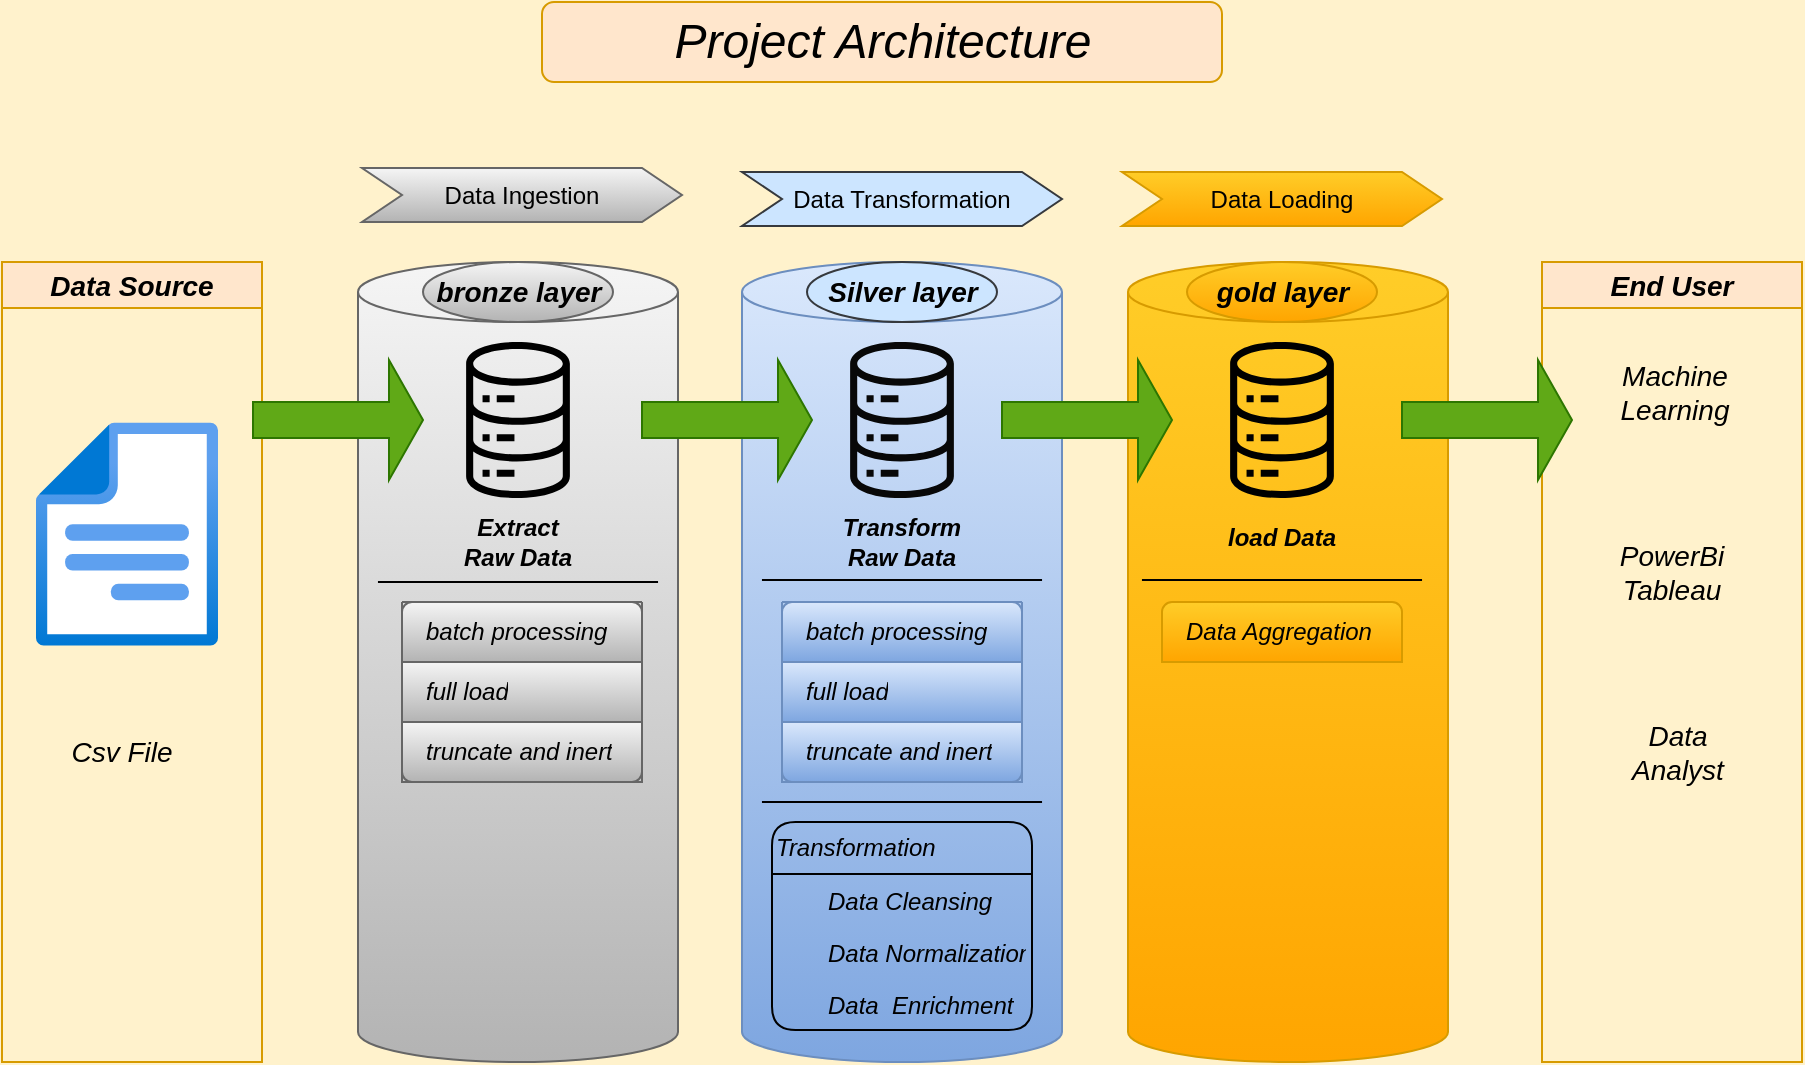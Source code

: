 <mxfile version="26.2.10">
  <diagram name="Page-1" id="0Z1c4rZ1ilnqlhmBuqqS">
    <mxGraphModel dx="1044" dy="535" grid="1" gridSize="10" guides="0" tooltips="1" connect="1" arrows="1" fold="1" page="1" pageScale="1" pageWidth="827" pageHeight="1169" background="#FFF2CC" math="0" shadow="0">
      <root>
        <mxCell id="0" />
        <mxCell id="1" parent="0" />
        <mxCell id="VVKq5X5vDXphcIov5G97-43" value="&lt;font style=&quot;font-size: 14px;&quot;&gt;&lt;i&gt;Data Source&lt;/i&gt;&lt;/font&gt;" style="swimlane;whiteSpace=wrap;html=1;fillColor=#ffe6cc;strokeColor=#d79b00;swimlaneFillColor=none;swimlaneLine=1;" parent="1" vertex="1">
          <mxGeometry x="20" y="160" width="130" height="400" as="geometry" />
        </mxCell>
        <mxCell id="VVKq5X5vDXphcIov5G97-44" value="" style="image;aspect=fixed;html=1;points=[];align=center;fontSize=12;image=img/lib/azure2/general/File.svg;flipV=0;flipH=1;" parent="VVKq5X5vDXphcIov5G97-43" vertex="1">
          <mxGeometry x="17" y="80" width="91" height="112.15" as="geometry" />
        </mxCell>
        <mxCell id="VVKq5X5vDXphcIov5G97-45" value="&lt;font style=&quot;font-size: 14px;&quot;&gt;&lt;i&gt;Csv File&lt;/i&gt;&lt;/font&gt;" style="text;html=1;align=center;verticalAlign=middle;whiteSpace=wrap;rounded=0;" parent="VVKq5X5vDXphcIov5G97-43" vertex="1">
          <mxGeometry x="30" y="230" width="60" height="30" as="geometry" />
        </mxCell>
        <mxCell id="VVKq5X5vDXphcIov5G97-46" value="" style="shape=cylinder3;whiteSpace=wrap;html=1;boundedLbl=1;backgroundOutline=1;size=15;fillColor=#f5f5f5;strokeColor=#666666;gradientColor=#b3b3b3;" parent="1" vertex="1">
          <mxGeometry x="198" y="160" width="160" height="400" as="geometry" />
        </mxCell>
        <mxCell id="VVKq5X5vDXphcIov5G97-47" value="" style="shape=cylinder3;whiteSpace=wrap;html=1;boundedLbl=1;backgroundOutline=1;size=15;fillColor=#dae8fc;gradientColor=#7ea6e0;strokeColor=#6c8ebf;fontStyle=2" parent="1" vertex="1">
          <mxGeometry x="390" y="160" width="160" height="400" as="geometry" />
        </mxCell>
        <mxCell id="VVKq5X5vDXphcIov5G97-48" value="" style="shape=cylinder3;whiteSpace=wrap;html=1;boundedLbl=1;backgroundOutline=1;size=15;labelBackgroundColor=default;fillColor=#ffcd28;gradientColor=#ffa500;strokeColor=#d79b00;" parent="1" vertex="1">
          <mxGeometry x="583" y="160" width="160" height="400" as="geometry" />
        </mxCell>
        <mxCell id="VVKq5X5vDXphcIov5G97-49" value="&lt;i&gt;End User&lt;/i&gt;" style="swimlane;whiteSpace=wrap;html=1;fillColor=#ffe6cc;strokeColor=#d79b00;fontSize=14;" parent="1" vertex="1">
          <mxGeometry x="790" y="160" width="130" height="400" as="geometry" />
        </mxCell>
        <mxCell id="VVKq5X5vDXphcIov5G97-50" value="&lt;i&gt;&lt;font style=&quot;font-size: 14px;&quot;&gt;Data Analyst&lt;/font&gt;&lt;/i&gt;" style="text;html=1;align=center;verticalAlign=middle;whiteSpace=wrap;rounded=0;" parent="VVKq5X5vDXphcIov5G97-49" vertex="1">
          <mxGeometry x="38" y="230" width="60" height="30" as="geometry" />
        </mxCell>
        <mxCell id="VVKq5X5vDXphcIov5G97-51" value="&lt;font style=&quot;font-size: 14px;&quot;&gt;&lt;i&gt;Machine Learning&lt;/i&gt;&lt;/font&gt;" style="text;html=1;align=center;verticalAlign=middle;whiteSpace=wrap;rounded=0;" parent="VVKq5X5vDXphcIov5G97-49" vertex="1">
          <mxGeometry x="34" y="50" width="65" height="30" as="geometry" />
        </mxCell>
        <mxCell id="VVKq5X5vDXphcIov5G97-52" value="&lt;font style=&quot;font-size: 14px;&quot;&gt;&lt;i&gt;PowerBi&lt;/i&gt;&lt;/font&gt;&lt;div&gt;&lt;font style=&quot;font-size: 14px;&quot;&gt;&lt;i&gt;Tableau&lt;/i&gt;&lt;/font&gt;&lt;/div&gt;" style="text;html=1;align=center;verticalAlign=middle;whiteSpace=wrap;rounded=0;" parent="VVKq5X5vDXphcIov5G97-49" vertex="1">
          <mxGeometry x="35" y="140" width="60" height="30" as="geometry" />
        </mxCell>
        <mxCell id="VVKq5X5vDXphcIov5G97-53" value="" style="shape=image;html=1;verticalAlign=top;verticalLabelPosition=bottom;labelBackgroundColor=#ffffff;imageAspect=0;aspect=fixed;image=https://cdn4.iconfinder.com/data/icons/success-filloutline/64/chart-analysis-analytics-data_analytics-pie_1-128.png;" parent="VVKq5X5vDXphcIov5G97-49" vertex="1">
          <mxGeometry x="50" y="270" width="40" height="40" as="geometry" />
        </mxCell>
        <mxCell id="VVKq5X5vDXphcIov5G97-54" value="" style="outlineConnect=0;gradientColor=#b3b3b3;fillColor=light-dark(#080808, #ededed);strokeColor=#666666;dashed=0;verticalLabelPosition=bottom;verticalAlign=top;align=center;html=1;fontSize=12;fontStyle=0;aspect=fixed;pointerEvents=1;shape=mxgraph.aws4.iot_analytics_data_store;" parent="1" vertex="1">
          <mxGeometry x="251" y="200" width="54" height="78" as="geometry" />
        </mxCell>
        <mxCell id="VVKq5X5vDXphcIov5G97-55" value="" style="outlineConnect=0;gradientColor=#ffa500;fillColor=light-dark(#080808, #ededed);strokeColor=#d79b00;dashed=0;verticalLabelPosition=bottom;verticalAlign=top;align=center;html=1;fontSize=12;fontStyle=0;pointerEvents=1;shape=mxgraph.aws4.iot_analytics_data_store;aspect=fixed;" parent="1" vertex="1">
          <mxGeometry x="633" y="200" width="54" height="78" as="geometry" />
        </mxCell>
        <mxCell id="VVKq5X5vDXphcIov5G97-56" value="" style="outlineConnect=0;fillColor=light-dark(#080808, #ededed);strokeColor=#36393d;dashed=0;verticalLabelPosition=bottom;verticalAlign=top;align=center;html=1;fontSize=12;fontStyle=0;aspect=fixed;pointerEvents=1;shape=mxgraph.aws4.iot_analytics_data_store;" parent="1" vertex="1">
          <mxGeometry x="443" y="200" width="54" height="78" as="geometry" />
        </mxCell>
        <mxCell id="VVKq5X5vDXphcIov5G97-57" value="&lt;div&gt;&lt;b&gt;&lt;i&gt;Extract&lt;/i&gt;&lt;/b&gt;&lt;/div&gt;&lt;b&gt;&lt;i&gt;Raw Data&lt;/i&gt;&lt;/b&gt;" style="text;html=1;align=center;verticalAlign=middle;whiteSpace=wrap;rounded=0;" parent="1" vertex="1">
          <mxGeometry x="244" y="280" width="68" height="40" as="geometry" />
        </mxCell>
        <mxCell id="VVKq5X5vDXphcIov5G97-58" value="&lt;b&gt;&lt;i&gt;load Data&lt;/i&gt;&lt;/b&gt;" style="text;html=1;align=center;verticalAlign=middle;whiteSpace=wrap;rounded=0;" parent="1" vertex="1">
          <mxGeometry x="626" y="278" width="68" height="40" as="geometry" />
        </mxCell>
        <mxCell id="VVKq5X5vDXphcIov5G97-59" value="&lt;div&gt;&lt;b&gt;&lt;i&gt;Transform&lt;/i&gt;&lt;/b&gt;&lt;/div&gt;&lt;b&gt;&lt;i&gt;Raw Data&lt;/i&gt;&lt;/b&gt;" style="text;html=1;align=center;verticalAlign=middle;whiteSpace=wrap;rounded=0;" parent="1" vertex="1">
          <mxGeometry x="436" y="280" width="68" height="40" as="geometry" />
        </mxCell>
        <mxCell id="VVKq5X5vDXphcIov5G97-60" value="&lt;font style=&quot;font-size: 14px;&quot;&gt;&lt;i&gt;&lt;b&gt;bronze layer&lt;/b&gt;&lt;/i&gt;&lt;/font&gt;" style="ellipse;whiteSpace=wrap;html=1;strokeColor=#666666;fillColor=#f5f5f5;gradientColor=#b3b3b3;" parent="1" vertex="1">
          <mxGeometry x="230.5" y="160" width="95" height="30" as="geometry" />
        </mxCell>
        <mxCell id="VVKq5X5vDXphcIov5G97-61" value="&lt;font style=&quot;font-size: 14px;&quot;&gt;&lt;b&gt;&lt;i&gt;Silver layer&lt;/i&gt;&lt;/b&gt;&lt;/font&gt;" style="ellipse;whiteSpace=wrap;html=1;fillColor=#cce5ff;strokeColor=#36393d;" parent="1" vertex="1">
          <mxGeometry x="422.5" y="160" width="95" height="30" as="geometry" />
        </mxCell>
        <mxCell id="VVKq5X5vDXphcIov5G97-62" value="&lt;font style=&quot;font-size: 14px;&quot;&gt;&lt;i&gt;&lt;b&gt;gold layer&lt;/b&gt;&lt;/i&gt;&lt;/font&gt;" style="ellipse;whiteSpace=wrap;html=1;fillColor=#ffcd28;strokeColor=#d79b00;gradientColor=#ffa500;" parent="1" vertex="1">
          <mxGeometry x="612.5" y="160" width="95" height="30" as="geometry" />
        </mxCell>
        <mxCell id="VVKq5X5vDXphcIov5G97-63" value="" style="swimlane;fontStyle=0;childLayout=stackLayout;horizontal=1;startSize=0;horizontalStack=0;resizeParent=1;resizeParentMax=0;resizeLast=0;collapsible=0;marginBottom=0;whiteSpace=wrap;html=1;strokeColor=#666666;fillColor=#f5f5f5;gradientColor=#b3b3b3;" parent="1" vertex="1">
          <mxGeometry x="220" y="330" width="120" height="90" as="geometry" />
        </mxCell>
        <mxCell id="VVKq5X5vDXphcIov5G97-64" value="&lt;span style=&quot;color: rgb(0, 0, 0);&quot;&gt;batch processing&lt;/span&gt;" style="text;strokeColor=#666666;fillColor=#f5f5f5;align=left;verticalAlign=middle;spacingLeft=10;spacingRight=10;overflow=hidden;points=[[0,0.5],[1,0.5]];portConstraint=eastwest;rotatable=0;whiteSpace=wrap;html=1;shape=mxgraph.bootstrap.topButton;rSize=5;gradientColor=#b3b3b3;fontStyle=2" parent="VVKq5X5vDXphcIov5G97-63" vertex="1">
          <mxGeometry width="120" height="30" as="geometry" />
        </mxCell>
        <mxCell id="VVKq5X5vDXphcIov5G97-65" value="&lt;span style=&quot;color: rgb(0, 0, 0);&quot;&gt;full load&lt;/span&gt;" style="text;strokeColor=#666666;fillColor=#f5f5f5;align=left;verticalAlign=middle;spacingLeft=10;spacingRight=10;overflow=hidden;points=[[0,0.5],[1,0.5]];portConstraint=eastwest;rotatable=0;whiteSpace=wrap;html=1;rSize=5;gradientColor=#b3b3b3;fontStyle=2" parent="VVKq5X5vDXphcIov5G97-63" vertex="1">
          <mxGeometry y="30" width="120" height="30" as="geometry" />
        </mxCell>
        <mxCell id="VVKq5X5vDXphcIov5G97-66" value="&lt;span style=&quot;color: rgb(0, 0, 0);&quot;&gt;truncate and inert&lt;/span&gt;" style="text;strokeColor=#666666;fillColor=#f5f5f5;align=left;verticalAlign=middle;spacingLeft=10;spacingRight=10;overflow=hidden;points=[[0,0.5],[1,0.5]];portConstraint=eastwest;rotatable=0;whiteSpace=wrap;html=1;shape=mxgraph.bootstrap.bottomButton;rSize=5;gradientColor=#b3b3b3;fontStyle=2" parent="VVKq5X5vDXphcIov5G97-63" vertex="1">
          <mxGeometry y="60" width="120" height="30" as="geometry" />
        </mxCell>
        <mxCell id="VVKq5X5vDXphcIov5G97-67" value="" style="swimlane;fontStyle=0;childLayout=stackLayout;horizontal=1;startSize=0;horizontalStack=0;resizeParent=1;resizeParentMax=0;resizeLast=0;collapsible=0;marginBottom=0;whiteSpace=wrap;html=1;strokeColor=#6c8ebf;fillColor=#dae8fc;gradientColor=#7ea6e0;rounded=0;glass=0;" parent="1" vertex="1">
          <mxGeometry x="410" y="330" width="120" height="90" as="geometry" />
        </mxCell>
        <mxCell id="VVKq5X5vDXphcIov5G97-68" value="&lt;span style=&quot;color: rgb(0, 0, 0);&quot;&gt;batch processing&lt;/span&gt;" style="text;strokeColor=#6c8ebf;fillColor=#dae8fc;align=left;verticalAlign=middle;spacingLeft=10;spacingRight=10;overflow=hidden;points=[[0,0.5],[1,0.5]];portConstraint=eastwest;rotatable=0;whiteSpace=wrap;html=1;shape=mxgraph.bootstrap.topButton;rSize=5;gradientColor=#7ea6e0;fontStyle=2" parent="VVKq5X5vDXphcIov5G97-67" vertex="1">
          <mxGeometry width="120" height="30" as="geometry" />
        </mxCell>
        <mxCell id="VVKq5X5vDXphcIov5G97-69" value="&lt;span style=&quot;color: rgb(0, 0, 0);&quot;&gt;full load&lt;/span&gt;" style="text;strokeColor=#6c8ebf;fillColor=#dae8fc;align=left;verticalAlign=middle;spacingLeft=10;spacingRight=10;overflow=hidden;points=[[0,0.5],[1,0.5]];portConstraint=eastwest;rotatable=0;whiteSpace=wrap;html=1;rSize=5;gradientColor=#7ea6e0;fontStyle=2" parent="VVKq5X5vDXphcIov5G97-67" vertex="1">
          <mxGeometry y="30" width="120" height="30" as="geometry" />
        </mxCell>
        <mxCell id="VVKq5X5vDXphcIov5G97-70" value="&lt;span style=&quot;color: rgb(0, 0, 0);&quot;&gt;truncate and inert&lt;/span&gt;" style="text;strokeColor=#6c8ebf;fillColor=#dae8fc;align=left;verticalAlign=middle;spacingLeft=10;spacingRight=10;overflow=hidden;points=[[0,0.5],[1,0.5]];portConstraint=eastwest;rotatable=0;whiteSpace=wrap;html=1;shape=mxgraph.bootstrap.bottomButton;rSize=5;gradientColor=#7ea6e0;fontStyle=2" parent="VVKq5X5vDXphcIov5G97-67" vertex="1">
          <mxGeometry y="60" width="120" height="30" as="geometry" />
        </mxCell>
        <mxCell id="VVKq5X5vDXphcIov5G97-72" value="Transformation" style="swimlane;fontStyle=2;childLayout=stackLayout;horizontal=1;startSize=26;fillColor=none;horizontalStack=0;resizeParent=1;resizeParentMax=0;resizeLast=0;collapsible=1;marginBottom=0;html=1;align=left;rounded=1;" parent="1" vertex="1">
          <mxGeometry x="405" y="440" width="130" height="104" as="geometry" />
        </mxCell>
        <mxCell id="VVKq5X5vDXphcIov5G97-73" value="Data Cleansing" style="text;strokeColor=none;fillColor=none;align=left;verticalAlign=top;spacingLeft=26;spacingRight=3;overflow=hidden;rotatable=0;points=[[0,0.5],[1,0.5]];portConstraint=eastwest;whiteSpace=wrap;html=1;fontSize=12;spacing=2;spacingTop=0;fontStyle=2" parent="VVKq5X5vDXphcIov5G97-72" vertex="1">
          <mxGeometry y="26" width="130" height="26" as="geometry" />
        </mxCell>
        <mxCell id="VVKq5X5vDXphcIov5G97-74" value="Data&amp;nbsp;Normalization&lt;span style=&quot;white-space: pre;&quot;&gt;&#x9;&lt;/span&gt;" style="text;strokeColor=none;fillColor=none;align=left;verticalAlign=top;spacingLeft=26;spacingRight=3;overflow=hidden;rotatable=0;points=[[0,0.5],[1,0.5]];portConstraint=eastwest;whiteSpace=wrap;html=1;fontSize=12;spacing=2;spacingTop=0;fontStyle=2" parent="VVKq5X5vDXphcIov5G97-72" vertex="1">
          <mxGeometry y="52" width="130" height="26" as="geometry" />
        </mxCell>
        <mxCell id="VVKq5X5vDXphcIov5G97-75" value="Data&amp;nbsp; Enrichment" style="text;strokeColor=none;fillColor=none;align=left;verticalAlign=top;spacingLeft=26;spacingRight=3;overflow=hidden;rotatable=0;points=[[0,0.5],[1,0.5]];portConstraint=eastwest;whiteSpace=wrap;html=1;fontSize=12;spacing=2;spacingTop=0;fontStyle=2" parent="VVKq5X5vDXphcIov5G97-72" vertex="1">
          <mxGeometry y="78" width="130" height="26" as="geometry" />
        </mxCell>
        <mxCell id="VVKq5X5vDXphcIov5G97-84" value="" style="endArrow=none;html=1;rounded=0;entryX=0.938;entryY=0.375;entryDx=0;entryDy=0;entryPerimeter=0;" parent="1" edge="1">
          <mxGeometry width="50" height="50" relative="1" as="geometry">
            <mxPoint x="207.98" y="320" as="sourcePoint" />
            <mxPoint x="348.02" y="320" as="targetPoint" />
          </mxGeometry>
        </mxCell>
        <mxCell id="VVKq5X5vDXphcIov5G97-87" value="" style="endArrow=none;html=1;rounded=0;entryX=0.938;entryY=0.375;entryDx=0;entryDy=0;entryPerimeter=0;" parent="1" edge="1">
          <mxGeometry width="50" height="50" relative="1" as="geometry">
            <mxPoint x="589.98" y="319" as="sourcePoint" />
            <mxPoint x="730.02" y="319" as="targetPoint" />
          </mxGeometry>
        </mxCell>
        <mxCell id="VVKq5X5vDXphcIov5G97-86" value="" style="endArrow=none;html=1;rounded=0;entryX=0.938;entryY=0.375;entryDx=0;entryDy=0;entryPerimeter=0;" parent="1" edge="1">
          <mxGeometry width="50" height="50" relative="1" as="geometry">
            <mxPoint x="399.98" y="319" as="sourcePoint" />
            <mxPoint x="540.02" y="319" as="targetPoint" />
          </mxGeometry>
        </mxCell>
        <mxCell id="VVKq5X5vDXphcIov5G97-77" value="&lt;span style=&quot;color: rgb(0, 0, 0);&quot;&gt;Data Aggregation&lt;/span&gt;" style="text;strokeColor=#d79b00;fillColor=#ffcd28;align=left;verticalAlign=middle;spacingLeft=10;spacingRight=10;overflow=hidden;points=[[0,0.5],[1,0.5]];portConstraint=eastwest;rotatable=0;whiteSpace=wrap;html=1;shape=mxgraph.bootstrap.topButton;rSize=5;gradientColor=#ffa500;fontStyle=2" parent="1" vertex="1">
          <mxGeometry x="600" y="330" width="120" height="30" as="geometry" />
        </mxCell>
        <mxCell id="VVKq5X5vDXphcIov5G97-92" value="" style="shape=singleArrow;whiteSpace=wrap;html=1;fillColor=#60a917;fontColor=#ffffff;strokeColor=#2D7600;" parent="1" vertex="1">
          <mxGeometry x="340" y="209" width="85" height="60" as="geometry" />
        </mxCell>
        <mxCell id="VVKq5X5vDXphcIov5G97-93" value="" style="endArrow=none;html=1;rounded=0;entryX=0.938;entryY=0.375;entryDx=0;entryDy=0;entryPerimeter=0;" parent="1" edge="1">
          <mxGeometry width="50" height="50" relative="1" as="geometry">
            <mxPoint x="399.98" y="430" as="sourcePoint" />
            <mxPoint x="540.02" y="430" as="targetPoint" />
          </mxGeometry>
        </mxCell>
        <mxCell id="VVKq5X5vDXphcIov5G97-94" value="" style="shape=singleArrow;whiteSpace=wrap;html=1;fillColor=#60a917;fontColor=#ffffff;strokeColor=#2D7600;" parent="1" vertex="1">
          <mxGeometry x="520" y="209" width="85" height="60" as="geometry" />
        </mxCell>
        <mxCell id="VVKq5X5vDXphcIov5G97-95" value="" style="shape=singleArrow;whiteSpace=wrap;html=1;fillColor=#60a917;strokeColor=#2D7600;fontColor=#ffffff;" parent="1" vertex="1">
          <mxGeometry x="145.5" y="209" width="85" height="60" as="geometry" />
        </mxCell>
        <mxCell id="VVKq5X5vDXphcIov5G97-97" value="" style="shape=singleArrow;whiteSpace=wrap;html=1;fillColor=#60a917;fontColor=#ffffff;strokeColor=#2D7600;" parent="1" vertex="1">
          <mxGeometry x="720" y="209" width="85" height="60" as="geometry" />
        </mxCell>
        <mxCell id="VVKq5X5vDXphcIov5G97-111" value="&lt;span style=&quot;font-weight: normal;&quot;&gt;&lt;i style=&quot;&quot;&gt;Project Architecture&lt;/i&gt;&lt;/span&gt;" style="text;html=1;fontSize=24;fontStyle=1;verticalAlign=middle;align=center;strokeColor=#d79b00;rounded=1;shadow=0;glass=0;fillColor=#ffe6cc;" parent="1" vertex="1">
          <mxGeometry x="290" y="30" width="340" height="40" as="geometry" />
        </mxCell>
        <mxCell id="9UH_G2-cxIOJrsFygHfb-1" value="" style="swimlane;childLayout=stackLayout;horizontal=1;fillColor=none;horizontalStack=1;resizeParent=1;resizeParentMax=0;resizeLast=0;collapsible=0;strokeColor=none;stackBorder=10;stackSpacing=-12;resizable=1;align=center;points=[];whiteSpace=wrap;html=1;" parent="1" vertex="1">
          <mxGeometry x="190" y="80" width="180" height="70" as="geometry" />
        </mxCell>
        <mxCell id="9UH_G2-cxIOJrsFygHfb-2" value="Data Ingestion" style="shape=step;perimeter=stepPerimeter;fixedSize=1;points=[];whiteSpace=wrap;html=1;fillColor=#f5f5f5;gradientColor=#b3b3b3;strokeColor=#666666;" parent="9UH_G2-cxIOJrsFygHfb-1" vertex="1">
          <mxGeometry x="10" y="33" width="160" height="27" as="geometry" />
        </mxCell>
        <mxCell id="9UH_G2-cxIOJrsFygHfb-4" value="Data Loading" style="shape=step;perimeter=stepPerimeter;fixedSize=1;points=[];whiteSpace=wrap;html=1;fillColor=#ffcd28;gradientColor=#ffa500;strokeColor=#d79b00;" parent="1" vertex="1">
          <mxGeometry x="580" y="115" width="160" height="27" as="geometry" />
        </mxCell>
        <mxCell id="9UH_G2-cxIOJrsFygHfb-3" value="Data Transformation" style="shape=step;perimeter=stepPerimeter;fixedSize=1;points=[];whiteSpace=wrap;html=1;fillColor=#cce5ff;strokeColor=#36393d;" parent="1" vertex="1">
          <mxGeometry x="390" y="115" width="160" height="27" as="geometry" />
        </mxCell>
      </root>
    </mxGraphModel>
  </diagram>
</mxfile>
